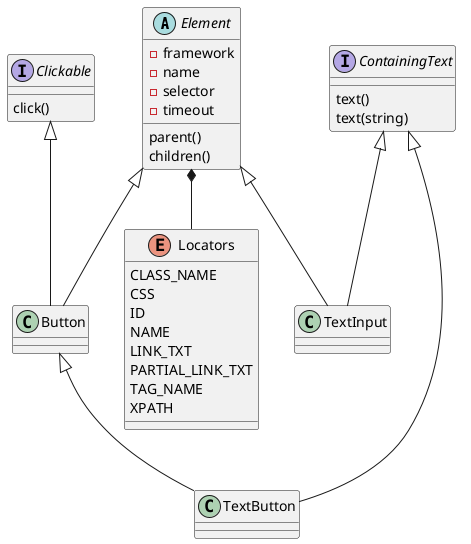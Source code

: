 @startuml
'https://plantuml.com/class-diagram

abstract class Element {
- framework
- name
- selector
- timeout
  parent()
  children()
}

Element <|-- Button
Clickable <|-- Button
Button <|-- TextButton
ContainingText <|-- TextButton
Element <|-- TextInput
ContainingText <|-- TextInput

class TextInput {
}

class Button {
}

class TextButton {
}

interface Clickable {
click()
}

interface ContainingText {
text()
text(string)
}

Element *-- Locators

enum Locators {
CLASS_NAME
CSS
ID
NAME
LINK_TXT
PARTIAL_LINK_TXT
TAG_NAME
XPATH
}

@enduml
